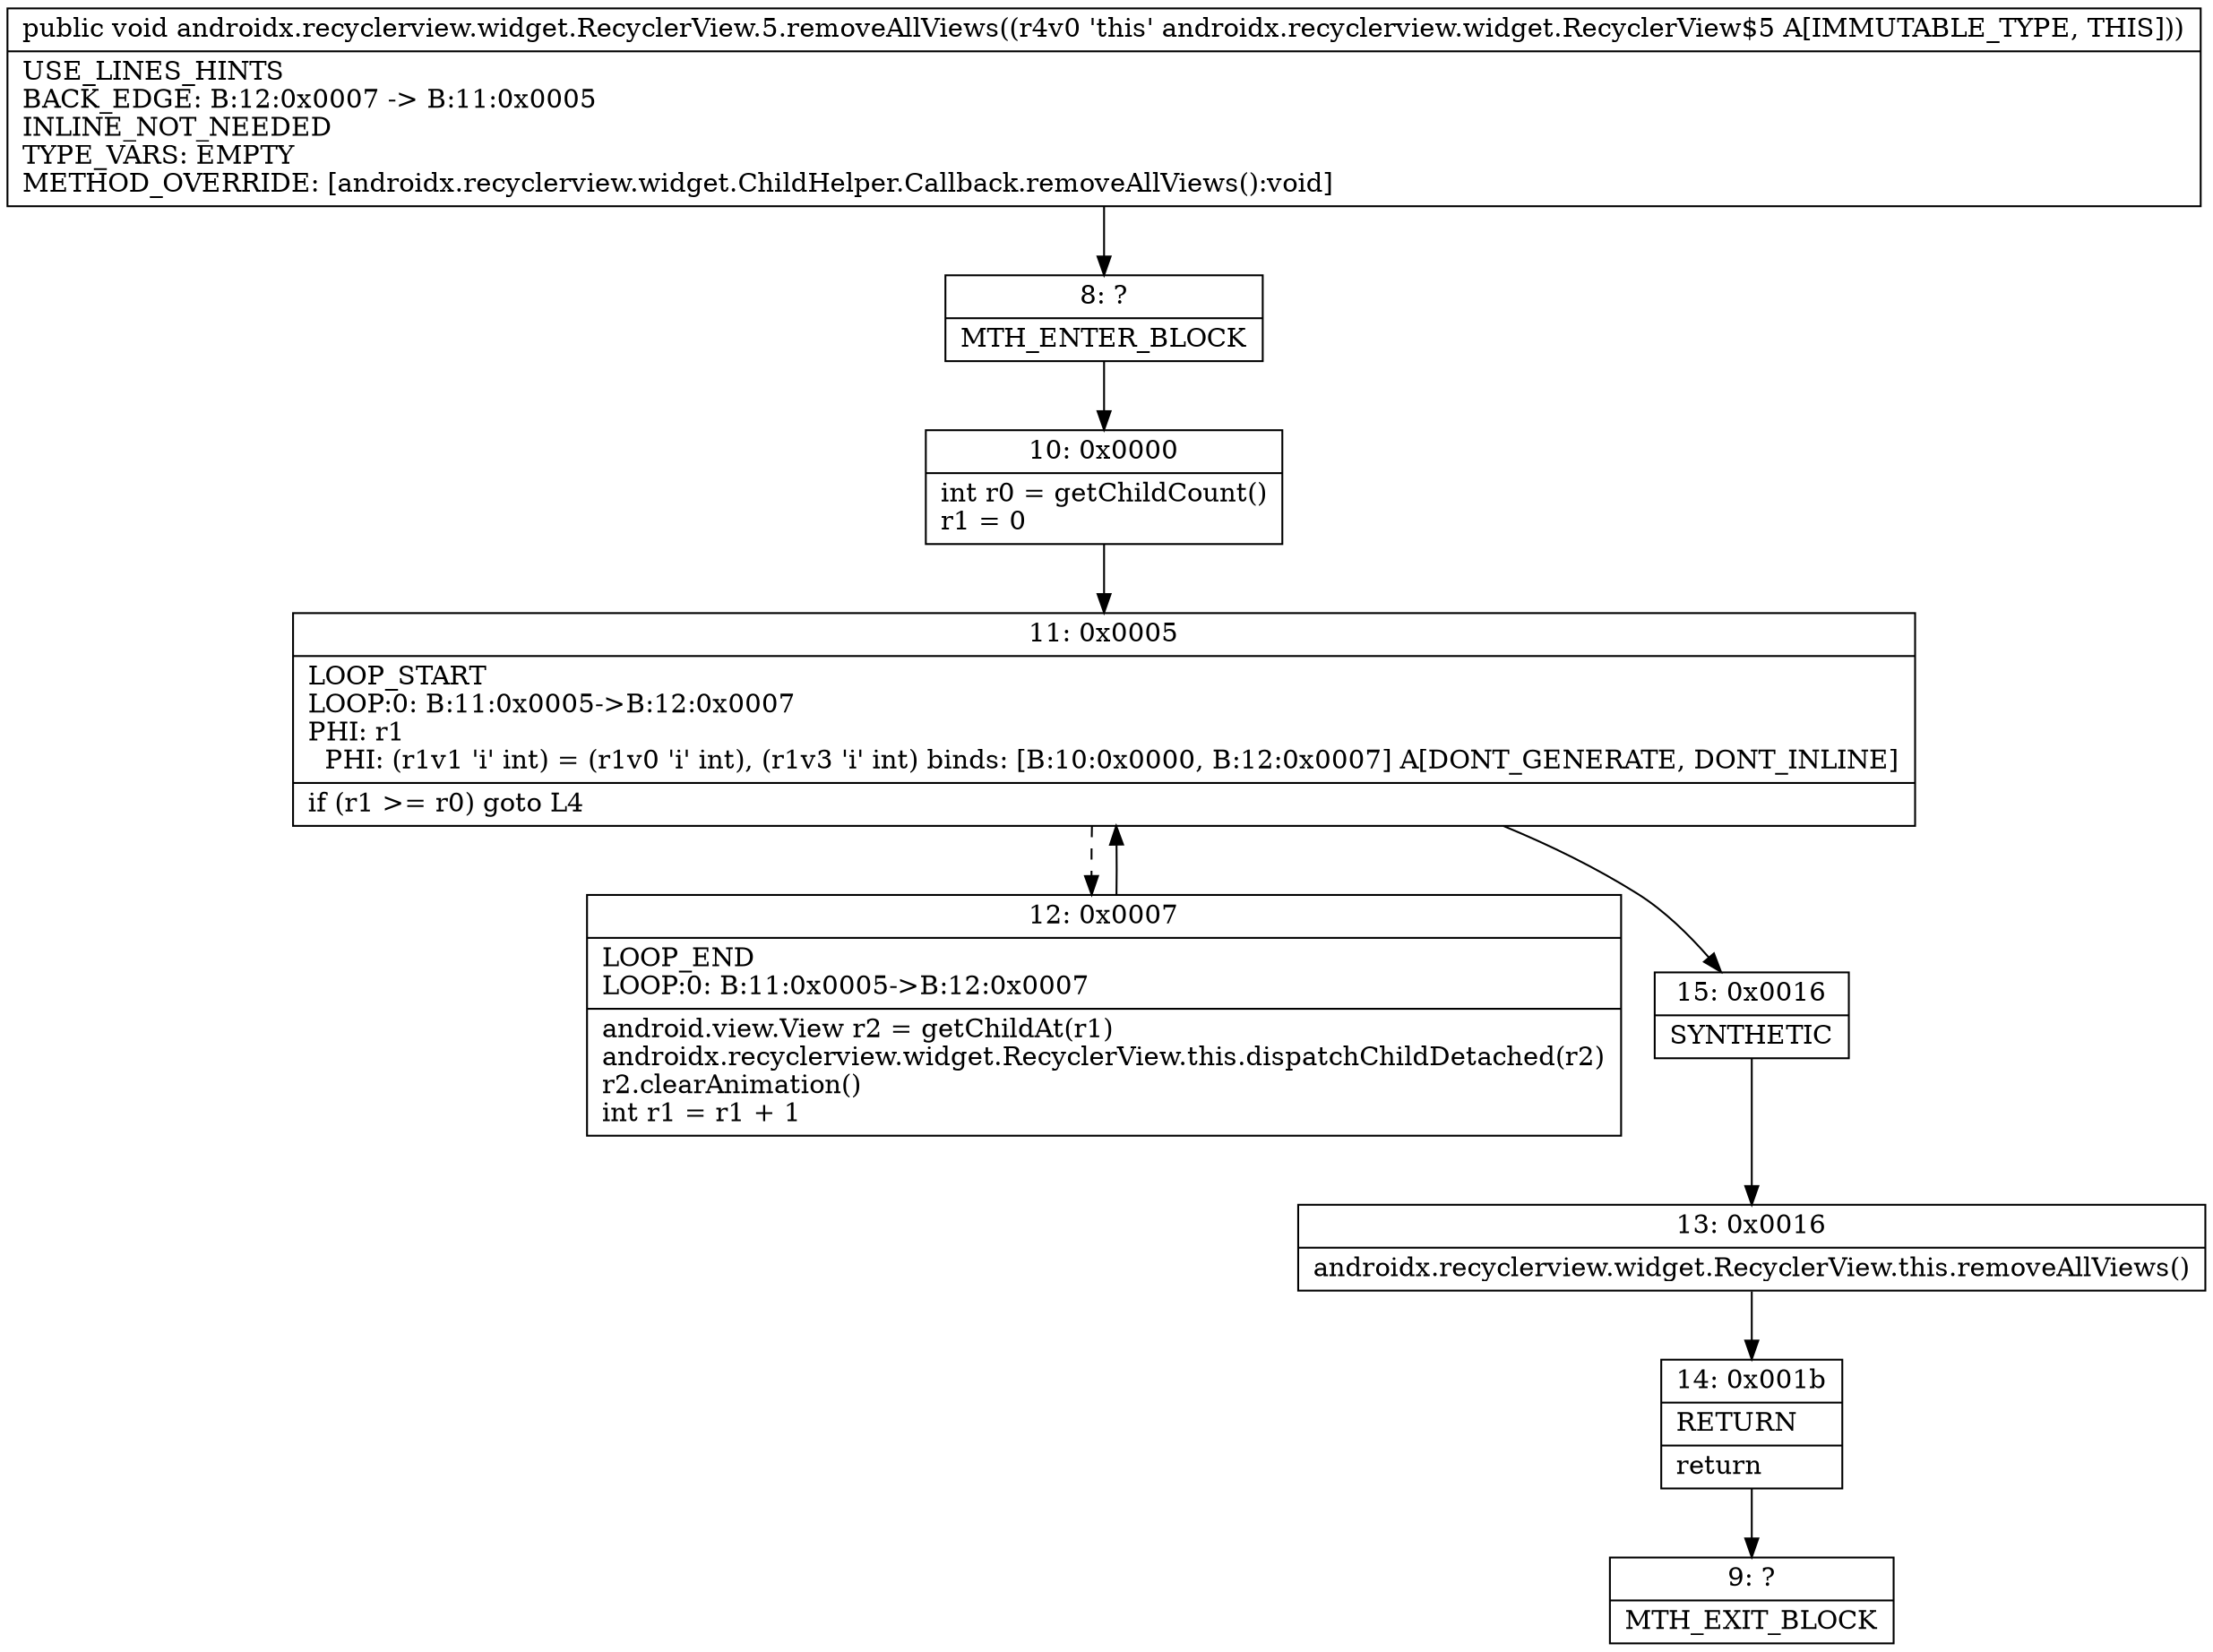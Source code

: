 digraph "CFG forandroidx.recyclerview.widget.RecyclerView.5.removeAllViews()V" {
Node_8 [shape=record,label="{8\:\ ?|MTH_ENTER_BLOCK\l}"];
Node_10 [shape=record,label="{10\:\ 0x0000|int r0 = getChildCount()\lr1 = 0\l}"];
Node_11 [shape=record,label="{11\:\ 0x0005|LOOP_START\lLOOP:0: B:11:0x0005\-\>B:12:0x0007\lPHI: r1 \l  PHI: (r1v1 'i' int) = (r1v0 'i' int), (r1v3 'i' int) binds: [B:10:0x0000, B:12:0x0007] A[DONT_GENERATE, DONT_INLINE]\l|if (r1 \>= r0) goto L4\l}"];
Node_12 [shape=record,label="{12\:\ 0x0007|LOOP_END\lLOOP:0: B:11:0x0005\-\>B:12:0x0007\l|android.view.View r2 = getChildAt(r1)\landroidx.recyclerview.widget.RecyclerView.this.dispatchChildDetached(r2)\lr2.clearAnimation()\lint r1 = r1 + 1\l}"];
Node_15 [shape=record,label="{15\:\ 0x0016|SYNTHETIC\l}"];
Node_13 [shape=record,label="{13\:\ 0x0016|androidx.recyclerview.widget.RecyclerView.this.removeAllViews()\l}"];
Node_14 [shape=record,label="{14\:\ 0x001b|RETURN\l|return\l}"];
Node_9 [shape=record,label="{9\:\ ?|MTH_EXIT_BLOCK\l}"];
MethodNode[shape=record,label="{public void androidx.recyclerview.widget.RecyclerView.5.removeAllViews((r4v0 'this' androidx.recyclerview.widget.RecyclerView$5 A[IMMUTABLE_TYPE, THIS]))  | USE_LINES_HINTS\lBACK_EDGE: B:12:0x0007 \-\> B:11:0x0005\lINLINE_NOT_NEEDED\lTYPE_VARS: EMPTY\lMETHOD_OVERRIDE: [androidx.recyclerview.widget.ChildHelper.Callback.removeAllViews():void]\l}"];
MethodNode -> Node_8;Node_8 -> Node_10;
Node_10 -> Node_11;
Node_11 -> Node_12[style=dashed];
Node_11 -> Node_15;
Node_12 -> Node_11;
Node_15 -> Node_13;
Node_13 -> Node_14;
Node_14 -> Node_9;
}

